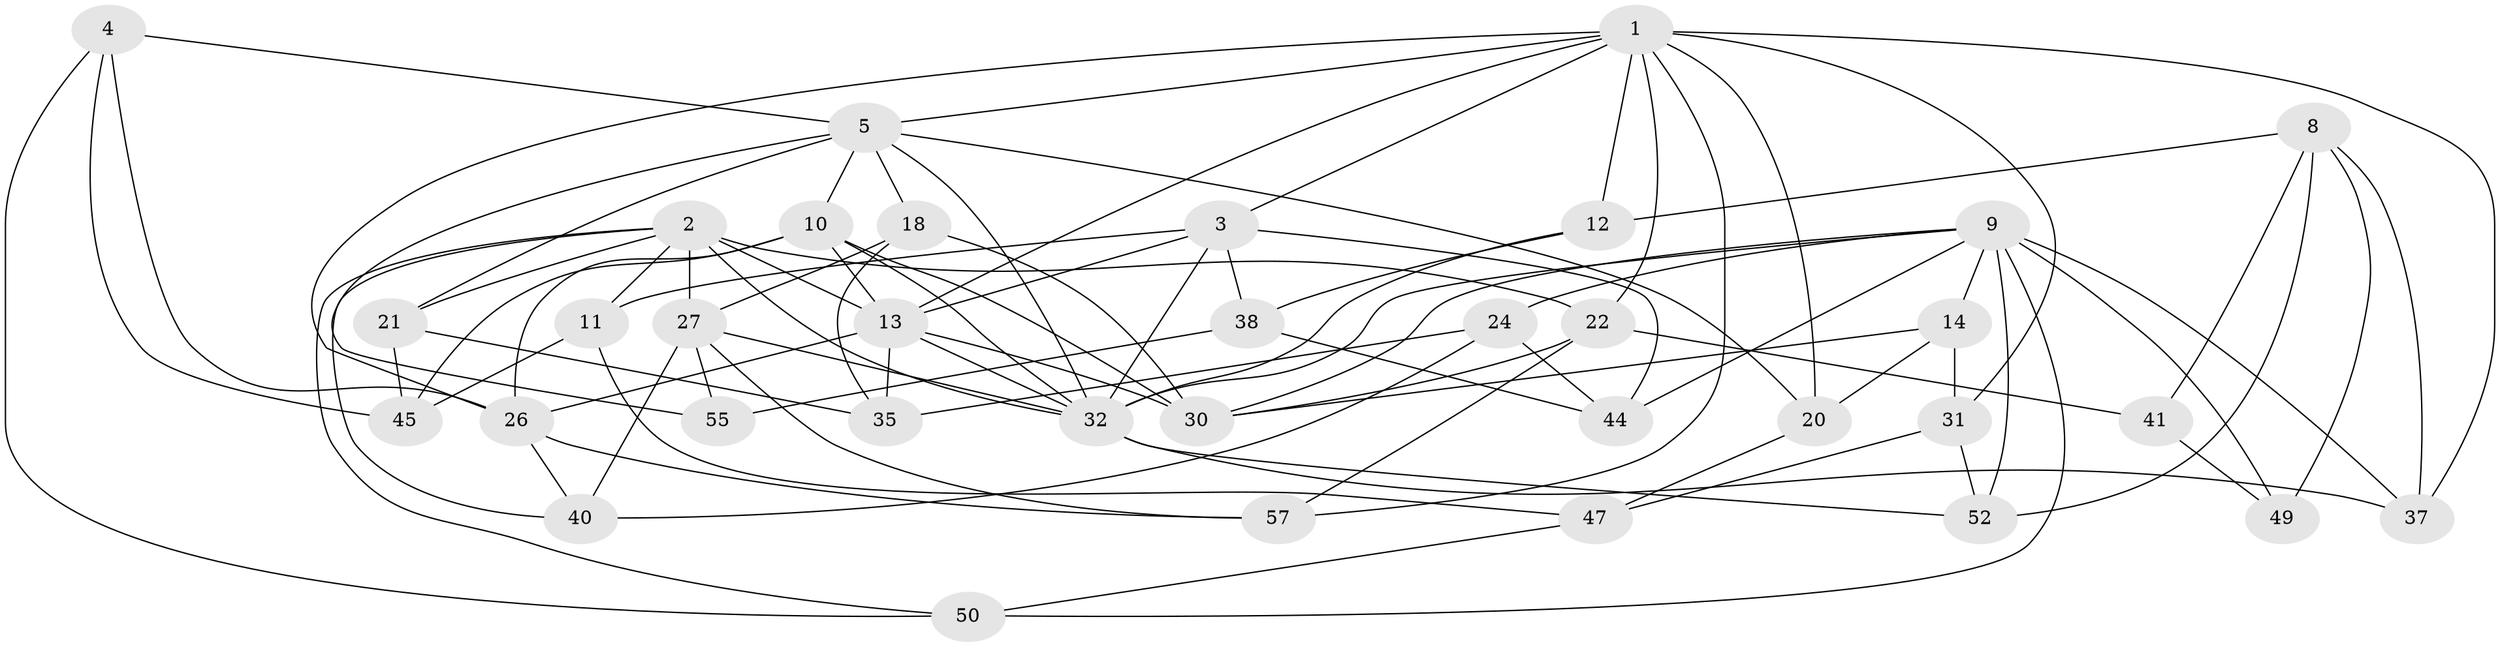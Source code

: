 // original degree distribution, {4: 1.0}
// Generated by graph-tools (version 1.1) at 2025/20/03/04/25 18:20:37]
// undirected, 35 vertices, 89 edges
graph export_dot {
graph [start="1"]
  node [color=gray90,style=filled];
  1 [super="+19"];
  2 [super="+25+7+6"];
  3 [super="+46"];
  4;
  5 [super="+42+16"];
  8 [super="+33"];
  9 [super="+29+23+15"];
  10 [super="+54"];
  11;
  12;
  13 [super="+17+58"];
  14;
  18;
  20;
  21;
  22 [super="+28"];
  24;
  26 [super="+36"];
  27 [super="+56+51"];
  30 [super="+34"];
  31;
  32 [super="+59+43+39"];
  35;
  37;
  38;
  40;
  41;
  44;
  45;
  47;
  49;
  50;
  52;
  55;
  57;
  1 -- 12;
  1 -- 20;
  1 -- 57;
  1 -- 3;
  1 -- 5;
  1 -- 37;
  1 -- 13;
  1 -- 22;
  1 -- 26;
  1 -- 31;
  2 -- 27 [weight=2];
  2 -- 21;
  2 -- 40;
  2 -- 32;
  2 -- 11;
  2 -- 50;
  2 -- 13;
  2 -- 22 [weight=2];
  3 -- 44;
  3 -- 11;
  3 -- 13;
  3 -- 38;
  3 -- 32;
  4 -- 50;
  4 -- 45;
  4 -- 5;
  4 -- 26;
  5 -- 18;
  5 -- 21;
  5 -- 10;
  5 -- 32;
  5 -- 20;
  5 -- 55;
  8 -- 41 [weight=2];
  8 -- 12;
  8 -- 49;
  8 -- 52;
  8 -- 37;
  9 -- 49 [weight=2];
  9 -- 24;
  9 -- 52;
  9 -- 14;
  9 -- 50;
  9 -- 30;
  9 -- 44;
  9 -- 37;
  9 -- 32;
  10 -- 13;
  10 -- 45;
  10 -- 26;
  10 -- 30;
  10 -- 32;
  11 -- 47;
  11 -- 45;
  12 -- 38;
  12 -- 32;
  13 -- 30;
  13 -- 35;
  13 -- 32;
  13 -- 26;
  14 -- 20;
  14 -- 31;
  14 -- 30;
  18 -- 30;
  18 -- 35;
  18 -- 27;
  20 -- 47;
  21 -- 45;
  21 -- 35;
  22 -- 30;
  22 -- 41;
  22 -- 57;
  24 -- 44;
  24 -- 35;
  24 -- 40;
  26 -- 57;
  26 -- 40;
  27 -- 55 [weight=2];
  27 -- 40;
  27 -- 57;
  27 -- 32;
  31 -- 52;
  31 -- 47;
  32 -- 52;
  32 -- 37;
  38 -- 44;
  38 -- 55;
  41 -- 49;
  47 -- 50;
}
